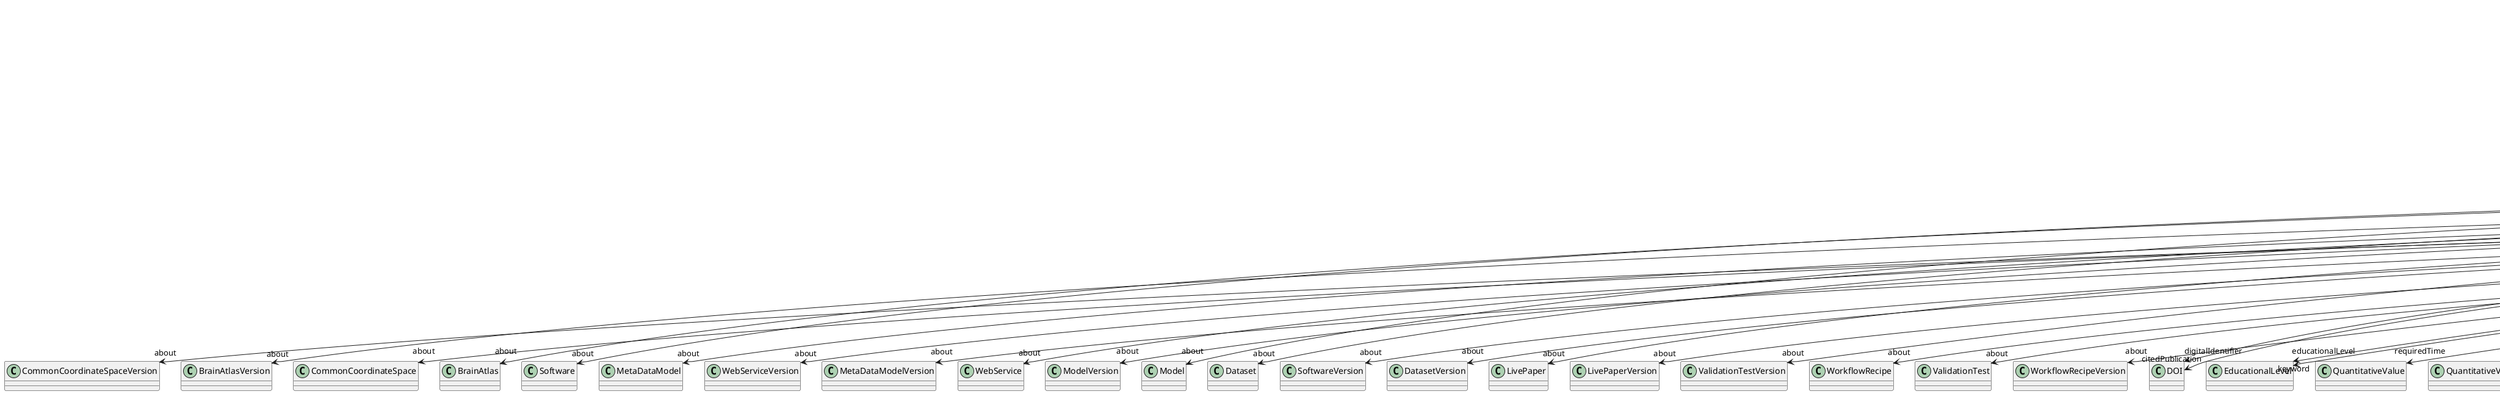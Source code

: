 @startuml
class LearningResource {
+about
+digitalIdentifier
+educationalLevel
+learningOutcome
+order
+prerequisite
+requiredTime
+topic
+type
+abstract
+author
+citedPublication
+copyright
+creationDate
+custodian
+editor
+funding
+IRI
+keyword
+license
+modificationDate
+name
+publicationDate
+publisher
+versionIdentifier

}
LearningResource -d-> "about" CommonCoordinateSpaceVersion
LearningResource -d-> "about" BrainAtlasVersion
LearningResource -d-> "about" CommonCoordinateSpace
LearningResource -d-> "about" BrainAtlas
LearningResource -d-> "about" Software
LearningResource -d-> "about" MetaDataModel
LearningResource -d-> "about" WebServiceVersion
LearningResource -d-> "about" MetaDataModelVersion
LearningResource -d-> "about" WebService
LearningResource -d-> "about" ModelVersion
LearningResource -d-> "about" Model
LearningResource -d-> "about" Dataset
LearningResource -d-> "about" SoftwareVersion
LearningResource -d-> "about" DatasetVersion
LearningResource -d-> "about" LivePaper
LearningResource -d-> "about" LivePaperVersion
LearningResource -d-> "about" ValidationTestVersion
LearningResource -d-> "about" WorkflowRecipe
LearningResource -d-> "about" ValidationTest
LearningResource -d-> "about" WorkflowRecipeVersion
LearningResource -d-> "digitalIdentifier" DOI
LearningResource -d-> "educationalLevel" EducationalLevel
LearningResource -d-> "requiredTime" QuantitativeValue
LearningResource -d-> "requiredTime" QuantitativeValueRange
LearningResource -d-> "type" LearningResourceType
LearningResource -d-> "author" Person
LearningResource -d-> "author" Organization
LearningResource -d-> "author" Consortium
LearningResource -d-> "citedPublication" DOI
LearningResource -d-> "citedPublication" ISBN
LearningResource -d-> "copyright" Copyright
LearningResource -d-> "custodian" Person
LearningResource -d-> "custodian" Organization
LearningResource -d-> "custodian" Consortium
LearningResource -d-> "editor" Person
LearningResource -d-> "funding" Funding
LearningResource -d-> "keyword" PatchClampVariation
LearningResource -d-> "keyword" MeasuredQuantity
LearningResource -d-> "keyword" QualitativeOverlap
LearningResource -d-> "keyword" ContributionType
LearningResource -d-> "keyword" ElectricalStimulusType
LearningResource -d-> "keyword" AnnotationType
LearningResource -d-> "keyword" ChemicalMixtureType
LearningResource -d-> "keyword" AnatomicalIdentificationType
LearningResource -d-> "keyword" ProgrammingLanguage
LearningResource -d-> "keyword" OpticalStimulusType
LearningResource -d-> "keyword" AnatomicalPlane
LearningResource -d-> "keyword" FileUsageRole
LearningResource -d-> "keyword" VisualStimulusType
LearningResource -d-> "keyword" GeneticStrainType
LearningResource -d-> "keyword" CellCultureType
LearningResource -d-> "keyword" Service
LearningResource -d-> "keyword" TypeOfUncertainty
LearningResource -d-> "keyword" Disease
LearningResource -d-> "keyword" MeasuredSignalType
LearningResource -d-> "keyword" DiseaseModel
LearningResource -d-> "keyword" TactileStimulusType
LearningResource -d-> "keyword" AuditoryStimulusType
LearningResource -d-> "keyword" OperatingSystem
LearningResource -d-> "keyword" ProductAccessibility
LearningResource -d-> "keyword" BreedingType
LearningResource -d-> "keyword" SoftwareFeature
LearningResource -d-> "keyword" SoftwareApplicationCategory
LearningResource -d-> "keyword" StimulationApproach
LearningResource -d-> "keyword" AgeCategory
LearningResource -d-> "keyword" OperatingDevice
LearningResource -d-> "keyword" AnatomicalAxesOrientation
LearningResource -d-> "keyword" OlfactoryStimulusType
LearningResource -d-> "keyword" FileRepositoryType
LearningResource -d-> "keyword" StimulationTechnique
LearningResource -d-> "keyword" MolecularEntity
LearningResource -d-> "keyword" UnitOfMeasurement
LearningResource -d-> "keyword" CellType
LearningResource -d-> "keyword" CriteriaQualityType
LearningResource -d-> "keyword" GustatoryStimulusType
LearningResource -d-> "keyword" TissueSampleType
LearningResource -d-> "keyword" BiologicalSex
LearningResource -d-> "keyword" DeviceType
LearningResource -d-> "keyword" Terminology
LearningResource -d-> "keyword" UBERONParcellation
LearningResource -d-> "keyword" EducationalLevel
LearningResource -d-> "keyword" Organ
LearningResource -d-> "keyword" Laterality
LearningResource -d-> "keyword" Handedness
LearningResource -d-> "keyword" SemanticDataType
LearningResource -d-> "keyword" LearningResourceType
LearningResource -d-> "keyword" DifferenceMeasure
LearningResource -d-> "keyword" AtlasType
LearningResource -d-> "keyword" OrganismSubstance
LearningResource -d-> "keyword" EthicsAssessment
LearningResource -d-> "keyword" CranialWindowConstructionType
LearningResource -d-> "keyword" AnnotationCriteriaType
LearningResource -d-> "keyword" Colormap
LearningResource -d-> "keyword" FileBundleGrouping
LearningResource -d-> "keyword" PreparationType
LearningResource -d-> "keyword" Species
LearningResource -d-> "keyword" TissueSampleAttribute
LearningResource -d-> "keyword" BiologicalProcess
LearningResource -d-> "keyword" ModelAbstractionLevel
LearningResource -d-> "keyword" SetupType
LearningResource -d-> "keyword" SubjectAttribute
LearningResource -d-> "keyword" TermSuggestion
LearningResource -d-> "keyword" AnalysisTechnique
LearningResource -d-> "keyword" Technique
LearningResource -d-> "keyword" ModelScope
LearningResource -d-> "keyword" MetaDataModelType
LearningResource -d-> "keyword" CranialWindowReinforcementType
LearningResource -d-> "keyword" DataType
LearningResource -d-> "keyword" ActionStatusType
LearningResource -d-> "keyword" SubcellularEntity
LearningResource -d-> "keyword" Language
LearningResource -d-> "keyword" BiologicalOrder
LearningResource -d-> "keyword" OrganismSystem
LearningResource -d-> "keyword" ExperimentalApproach
LearningResource -d-> "license" License
LearningResource -d-> "publisher" Person
LearningResource -d-> "publisher" Organization
LearningResource -d-> "publisher" Consortium

@enduml